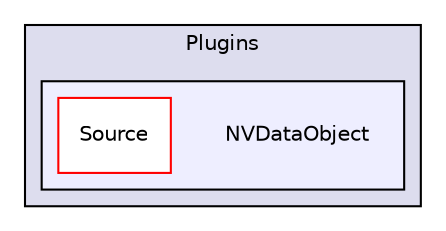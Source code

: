 digraph "NVDataObject" {
  compound=true
  node [ fontsize="10", fontname="Helvetica"];
  edge [ labelfontsize="10", labelfontname="Helvetica"];
  subgraph clusterdir_7f5478c7abf878db3974d8ea3e24e9d7 {
    graph [ bgcolor="#ddddee", pencolor="black", label="Plugins" fontname="Helvetica", fontsize="10", URL="dir_7f5478c7abf878db3974d8ea3e24e9d7.html"]
  subgraph clusterdir_67fea2ea2be8214688ff5886d158280e {
    graph [ bgcolor="#eeeeff", pencolor="black", label="" URL="dir_67fea2ea2be8214688ff5886d158280e.html"];
    dir_67fea2ea2be8214688ff5886d158280e [shape=plaintext label="NVDataObject"];
    dir_a7335223e37b32d6629ff1183c50e1e2 [shape=box label="Source" color="red" fillcolor="white" style="filled" URL="dir_a7335223e37b32d6629ff1183c50e1e2.html"];
  }
  }
}
